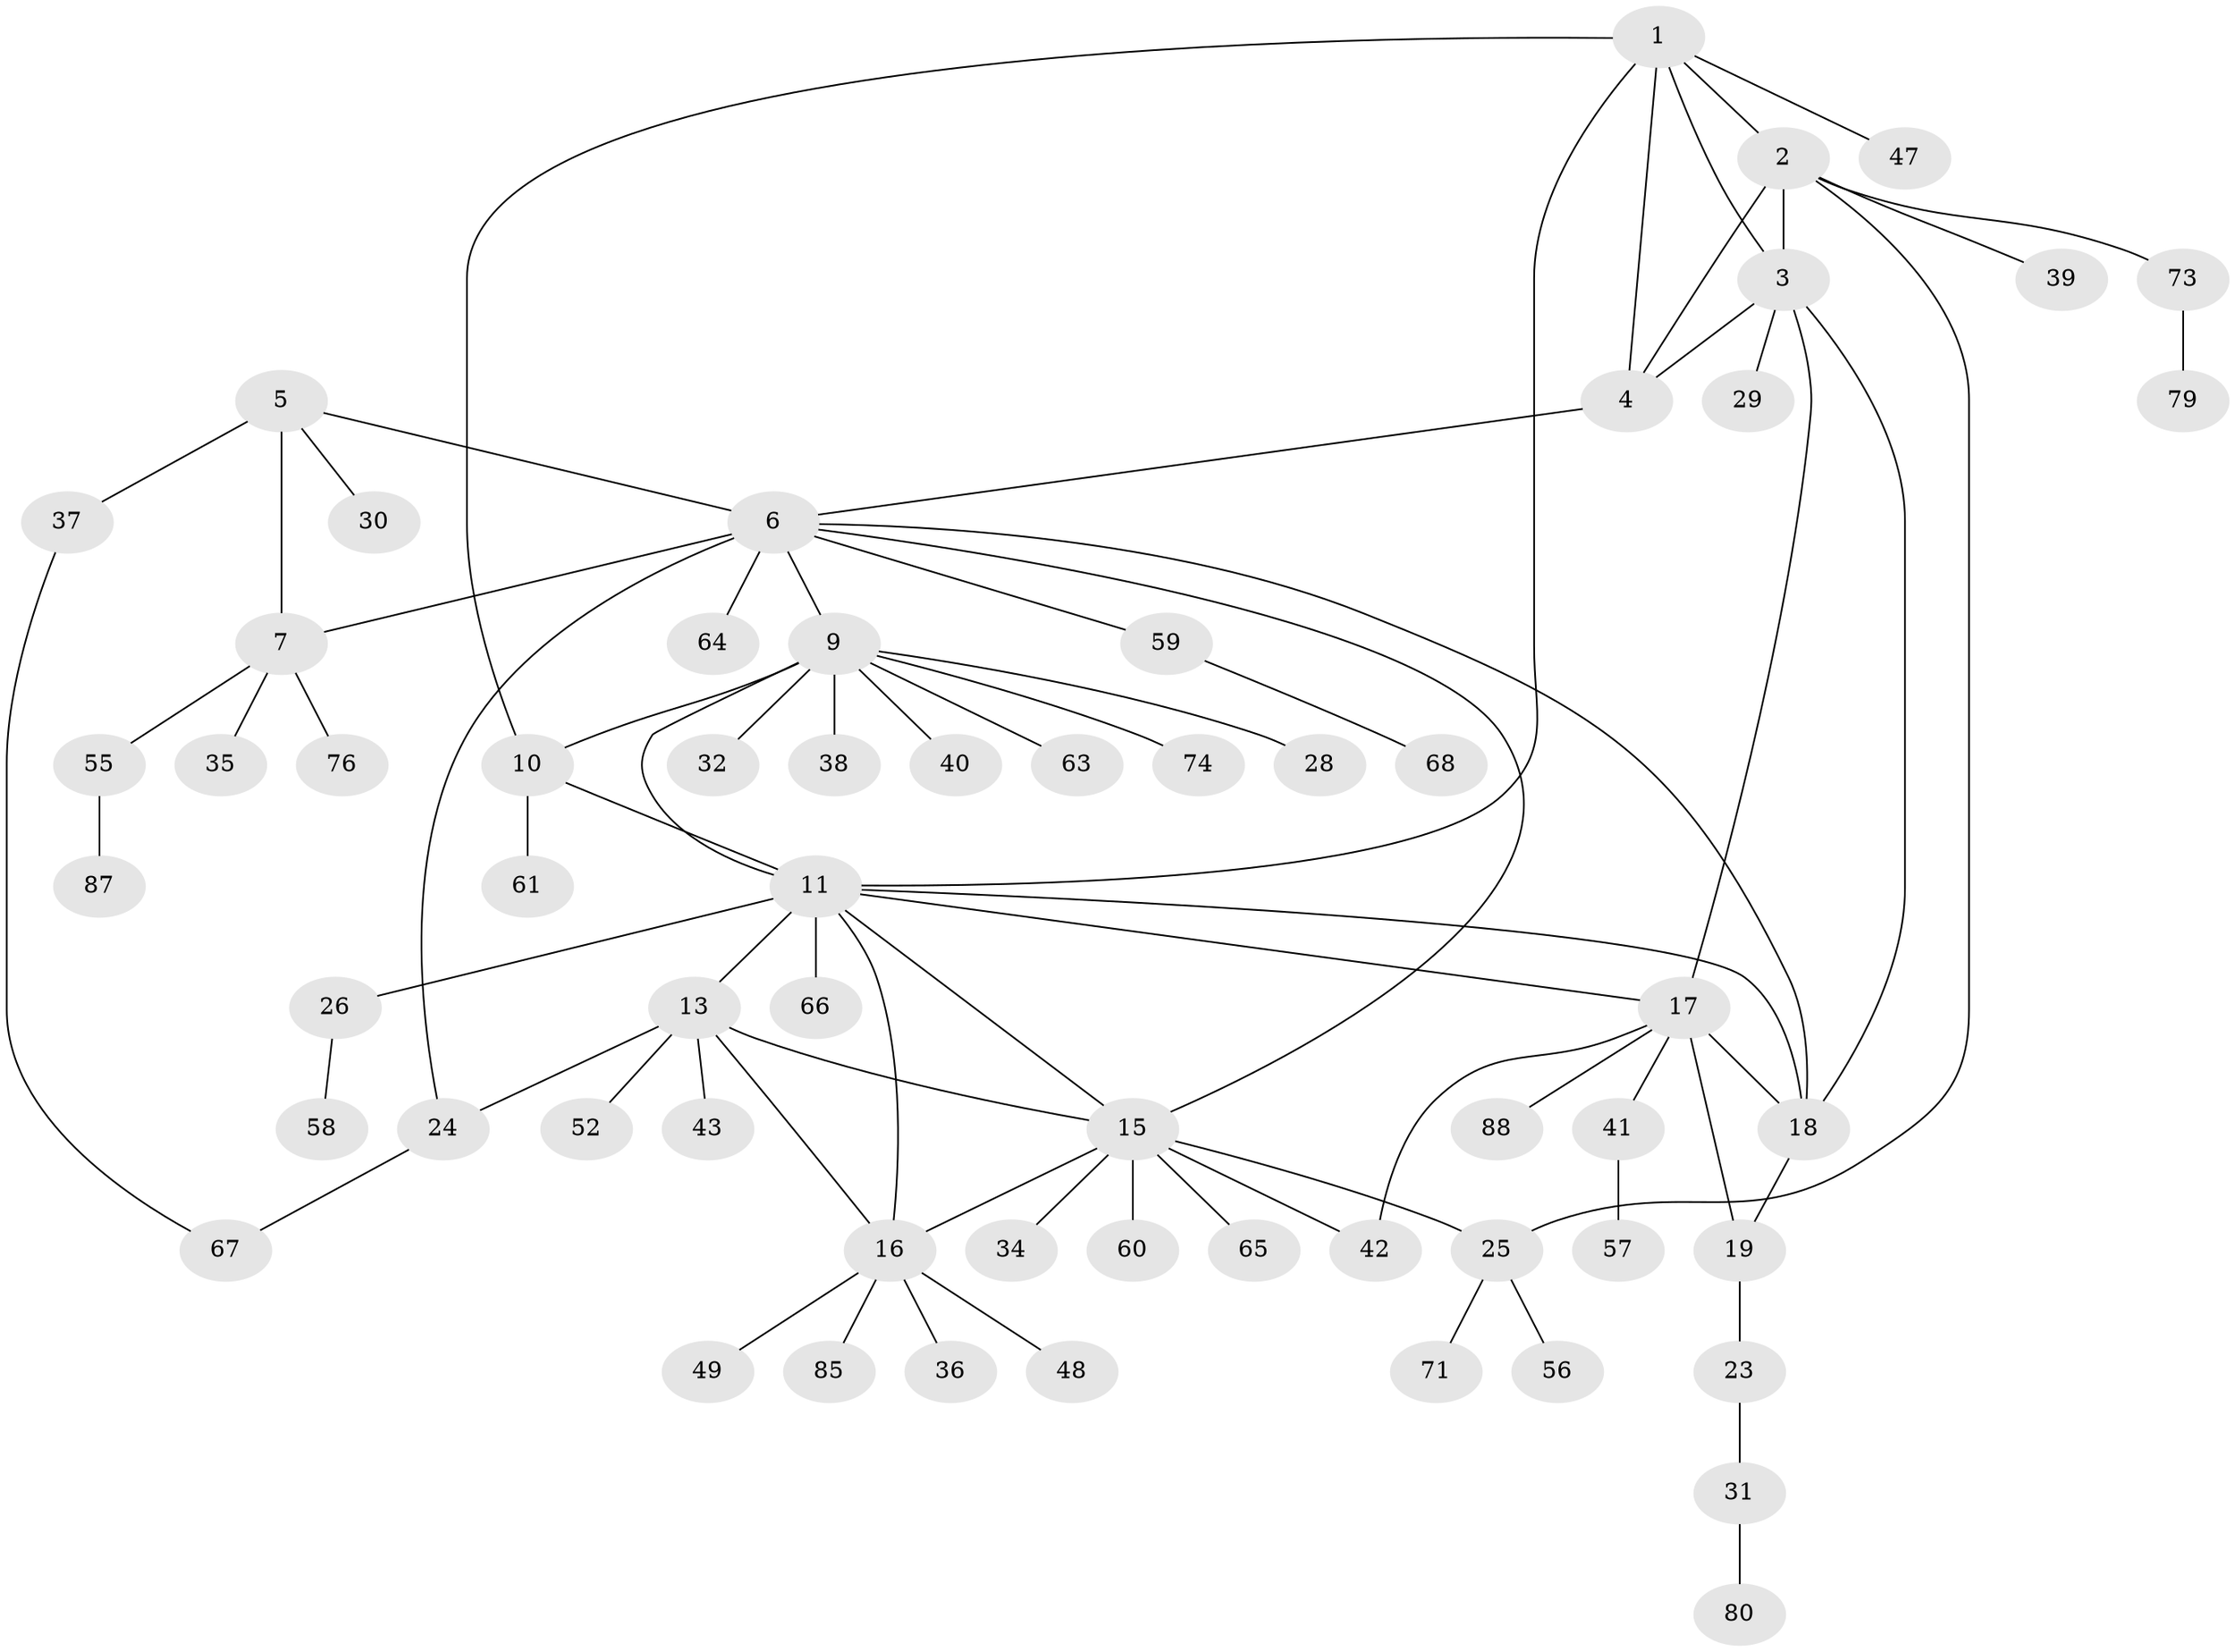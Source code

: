 // Generated by graph-tools (version 1.1) at 2025/52/02/27/25 19:52:17]
// undirected, 61 vertices, 80 edges
graph export_dot {
graph [start="1"]
  node [color=gray90,style=filled];
  1 [super="+27"];
  2 [super="+77"];
  3 [super="+50"];
  4 [super="+70"];
  5 [super="+22"];
  6 [super="+54"];
  7 [super="+8"];
  9 [super="+21"];
  10 [super="+12"];
  11 [super="+14"];
  13 [super="+51"];
  15 [super="+75"];
  16 [super="+81"];
  17 [super="+20"];
  18 [super="+69"];
  19 [super="+62"];
  23 [super="+33"];
  24;
  25 [super="+45"];
  26;
  28;
  29;
  30;
  31;
  32 [super="+53"];
  34;
  35;
  36;
  37;
  38 [super="+46"];
  39;
  40;
  41;
  42 [super="+44"];
  43;
  47;
  48 [super="+83"];
  49;
  52;
  55 [super="+72"];
  56;
  57;
  58 [super="+84"];
  59 [super="+89"];
  60;
  61;
  63;
  64;
  65;
  66 [super="+86"];
  67 [super="+82"];
  68;
  71 [super="+78"];
  73;
  74;
  76;
  79;
  80;
  85;
  87;
  88;
  1 -- 2;
  1 -- 3;
  1 -- 4;
  1 -- 11;
  1 -- 10;
  1 -- 47;
  2 -- 3;
  2 -- 4;
  2 -- 25;
  2 -- 39;
  2 -- 73;
  3 -- 4;
  3 -- 17;
  3 -- 29;
  3 -- 18;
  4 -- 6;
  5 -- 6;
  5 -- 7 [weight=2];
  5 -- 30;
  5 -- 37;
  6 -- 7 [weight=2];
  6 -- 9;
  6 -- 15;
  6 -- 18;
  6 -- 24;
  6 -- 59;
  6 -- 64;
  7 -- 55;
  7 -- 35;
  7 -- 76;
  9 -- 10 [weight=2];
  9 -- 11;
  9 -- 28;
  9 -- 32;
  9 -- 38;
  9 -- 40;
  9 -- 63;
  9 -- 74;
  10 -- 11 [weight=2];
  10 -- 61;
  11 -- 18;
  11 -- 66;
  11 -- 16;
  11 -- 17;
  11 -- 26;
  11 -- 13;
  11 -- 15;
  13 -- 15;
  13 -- 16;
  13 -- 24;
  13 -- 43;
  13 -- 52;
  15 -- 16;
  15 -- 34;
  15 -- 60;
  15 -- 65;
  15 -- 25;
  15 -- 42;
  16 -- 36;
  16 -- 48;
  16 -- 49;
  16 -- 85;
  17 -- 18 [weight=2];
  17 -- 19 [weight=2];
  17 -- 42;
  17 -- 88;
  17 -- 41;
  18 -- 19;
  19 -- 23;
  23 -- 31;
  24 -- 67;
  25 -- 56;
  25 -- 71;
  26 -- 58;
  31 -- 80;
  37 -- 67;
  41 -- 57;
  55 -- 87;
  59 -- 68;
  73 -- 79;
}
